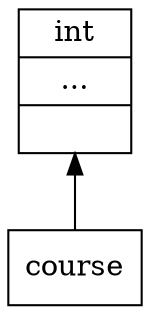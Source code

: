 digraph obj{
        node[shape=record];
        graph [splines=ortho]
        rankdir="BT";

        teacher [label = "{<f0>int|<f1>  ... |<f2>   }"];


        course->teacher

}
